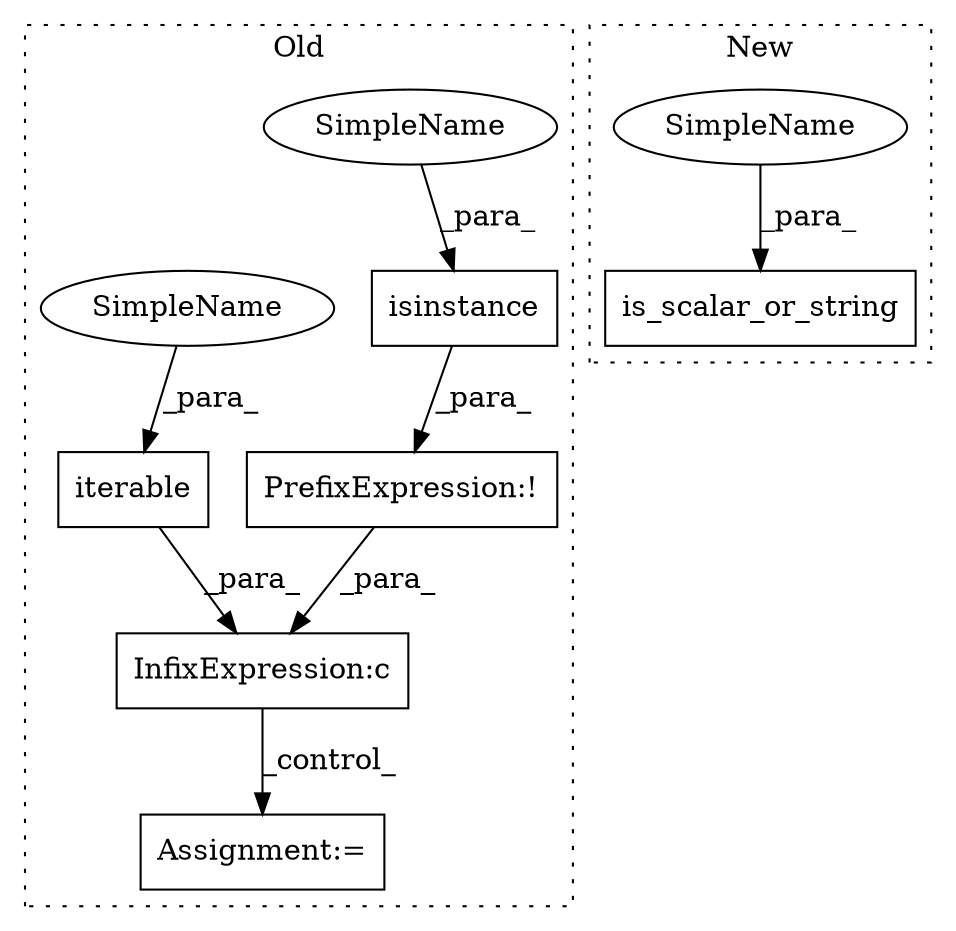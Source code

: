 digraph G {
subgraph cluster0 {
1 [label="isinstance" a="32" s="1516,1539" l="11,1" shape="box"];
3 [label="PrefixExpression:!" a="38" s="1515" l="1" shape="box"];
4 [label="InfixExpression:c" a="27" s="1511" l="4" shape="box"];
5 [label="iterable" a="32" s="1496,1510" l="9,1" shape="box"];
6 [label="Assignment:=" a="7" s="1850" l="1" shape="box"];
7 [label="SimpleName" a="42" s="1527" l="5" shape="ellipse"];
8 [label="SimpleName" a="42" s="1505" l="5" shape="ellipse"];
label = "Old";
style="dotted";
}
subgraph cluster1 {
2 [label="is_scalar_or_string" a="32" s="1491,1516" l="20,1" shape="box"];
9 [label="SimpleName" a="42" s="1511" l="5" shape="ellipse"];
label = "New";
style="dotted";
}
1 -> 3 [label="_para_"];
3 -> 4 [label="_para_"];
4 -> 6 [label="_control_"];
5 -> 4 [label="_para_"];
7 -> 1 [label="_para_"];
8 -> 5 [label="_para_"];
9 -> 2 [label="_para_"];
}
